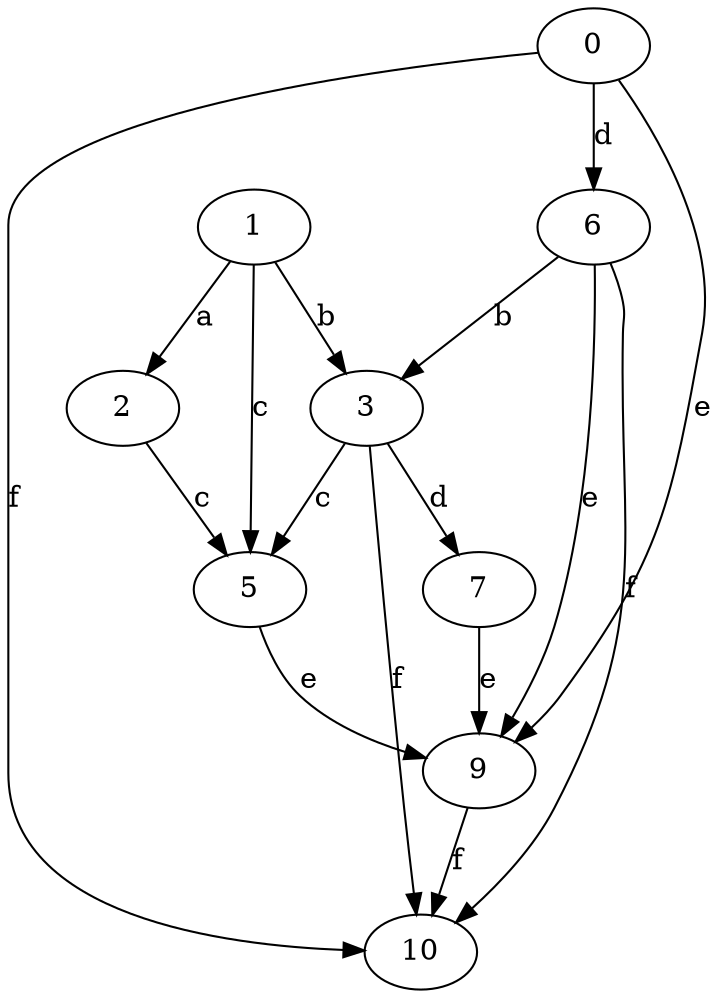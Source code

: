strict digraph  {
0;
1;
2;
3;
5;
6;
7;
9;
10;
0 -> 6  [label=d];
0 -> 9  [label=e];
0 -> 10  [label=f];
1 -> 2  [label=a];
1 -> 3  [label=b];
1 -> 5  [label=c];
2 -> 5  [label=c];
3 -> 5  [label=c];
3 -> 7  [label=d];
3 -> 10  [label=f];
5 -> 9  [label=e];
6 -> 3  [label=b];
6 -> 9  [label=e];
6 -> 10  [label=f];
7 -> 9  [label=e];
9 -> 10  [label=f];
}
